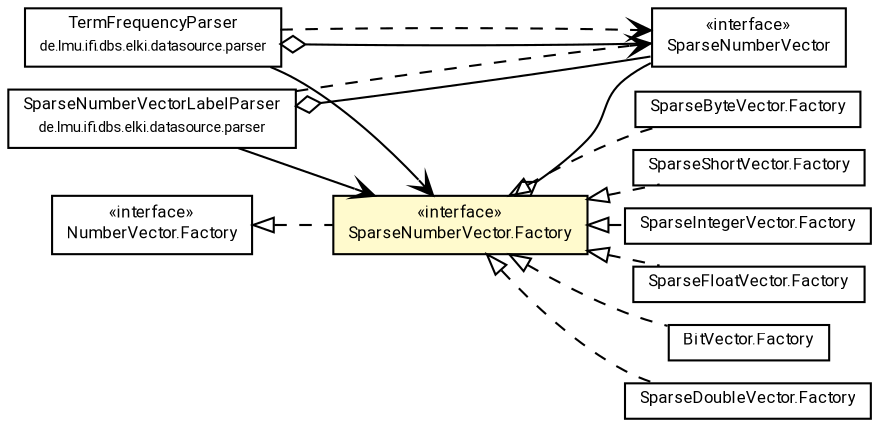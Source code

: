 #!/usr/local/bin/dot
#
# Class diagram 
# Generated by UMLGraph version R5_7_2-60-g0e99a6 (http://www.spinellis.gr/umlgraph/)
#

digraph G {
	graph [fontnames="svg"]
	edge [fontname="Roboto",fontsize=7,labelfontname="Roboto",labelfontsize=7,color="black"];
	node [fontname="Roboto",fontcolor="black",fontsize=8,shape=plaintext,margin=0,width=0,height=0];
	nodesep=0.15;
	ranksep=0.25;
	rankdir=LR;
	// de.lmu.ifi.dbs.elki.data.NumberVector.Factory<V extends de.lmu.ifi.dbs.elki.data.NumberVector>
	c9800157 [label=<<table title="de.lmu.ifi.dbs.elki.data.NumberVector.Factory" border="0" cellborder="1" cellspacing="0" cellpadding="2" href="NumberVector.Factory.html" target="_parent">
		<tr><td><table border="0" cellspacing="0" cellpadding="1">
		<tr><td align="center" balign="center"> &#171;interface&#187; </td></tr>
		<tr><td align="center" balign="center"> <font face="Roboto">NumberVector.Factory</font> </td></tr>
		</table></td></tr>
		</table>>, URL="NumberVector.Factory.html"];
	// de.lmu.ifi.dbs.elki.data.SparseNumberVector
	c9800162 [label=<<table title="de.lmu.ifi.dbs.elki.data.SparseNumberVector" border="0" cellborder="1" cellspacing="0" cellpadding="2" href="SparseNumberVector.html" target="_parent">
		<tr><td><table border="0" cellspacing="0" cellpadding="1">
		<tr><td align="center" balign="center"> &#171;interface&#187; </td></tr>
		<tr><td align="center" balign="center"> <font face="Roboto">SparseNumberVector</font> </td></tr>
		</table></td></tr>
		</table>>, URL="SparseNumberVector.html"];
	// de.lmu.ifi.dbs.elki.data.SparseNumberVector.Factory<V extends de.lmu.ifi.dbs.elki.data.SparseNumberVector>
	c9800163 [label=<<table title="de.lmu.ifi.dbs.elki.data.SparseNumberVector.Factory" border="0" cellborder="1" cellspacing="0" cellpadding="2" bgcolor="lemonChiffon" href="SparseNumberVector.Factory.html" target="_parent">
		<tr><td><table border="0" cellspacing="0" cellpadding="1">
		<tr><td align="center" balign="center"> &#171;interface&#187; </td></tr>
		<tr><td align="center" balign="center"> <font face="Roboto">SparseNumberVector.Factory</font> </td></tr>
		</table></td></tr>
		</table>>, URL="SparseNumberVector.Factory.html"];
	// de.lmu.ifi.dbs.elki.data.SparseByteVector.Factory
	c9800212 [label=<<table title="de.lmu.ifi.dbs.elki.data.SparseByteVector.Factory" border="0" cellborder="1" cellspacing="0" cellpadding="2" href="SparseByteVector.Factory.html" target="_parent">
		<tr><td><table border="0" cellspacing="0" cellpadding="1">
		<tr><td align="center" balign="center"> <font face="Roboto">SparseByteVector.Factory</font> </td></tr>
		</table></td></tr>
		</table>>, URL="SparseByteVector.Factory.html"];
	// de.lmu.ifi.dbs.elki.data.SparseShortVector.Factory
	c9800222 [label=<<table title="de.lmu.ifi.dbs.elki.data.SparseShortVector.Factory" border="0" cellborder="1" cellspacing="0" cellpadding="2" href="SparseShortVector.Factory.html" target="_parent">
		<tr><td><table border="0" cellspacing="0" cellpadding="1">
		<tr><td align="center" balign="center"> <font face="Roboto">SparseShortVector.Factory</font> </td></tr>
		</table></td></tr>
		</table>>, URL="SparseShortVector.Factory.html"];
	// de.lmu.ifi.dbs.elki.data.SparseIntegerVector.Factory
	c9800238 [label=<<table title="de.lmu.ifi.dbs.elki.data.SparseIntegerVector.Factory" border="0" cellborder="1" cellspacing="0" cellpadding="2" href="SparseIntegerVector.Factory.html" target="_parent">
		<tr><td><table border="0" cellspacing="0" cellpadding="1">
		<tr><td align="center" balign="center"> <font face="Roboto">SparseIntegerVector.Factory</font> </td></tr>
		</table></td></tr>
		</table>>, URL="SparseIntegerVector.Factory.html"];
	// de.lmu.ifi.dbs.elki.data.SparseFloatVector.Factory
	c9800242 [label=<<table title="de.lmu.ifi.dbs.elki.data.SparseFloatVector.Factory" border="0" cellborder="1" cellspacing="0" cellpadding="2" href="SparseFloatVector.Factory.html" target="_parent">
		<tr><td><table border="0" cellspacing="0" cellpadding="1">
		<tr><td align="center" balign="center"> <font face="Roboto">SparseFloatVector.Factory</font> </td></tr>
		</table></td></tr>
		</table>>, URL="SparseFloatVector.Factory.html"];
	// de.lmu.ifi.dbs.elki.data.BitVector.Factory
	c9800246 [label=<<table title="de.lmu.ifi.dbs.elki.data.BitVector.Factory" border="0" cellborder="1" cellspacing="0" cellpadding="2" href="BitVector.Factory.html" target="_parent">
		<tr><td><table border="0" cellspacing="0" cellpadding="1">
		<tr><td align="center" balign="center"> <font face="Roboto">BitVector.Factory</font> </td></tr>
		</table></td></tr>
		</table>>, URL="BitVector.Factory.html"];
	// de.lmu.ifi.dbs.elki.data.SparseDoubleVector.Factory
	c9800257 [label=<<table title="de.lmu.ifi.dbs.elki.data.SparseDoubleVector.Factory" border="0" cellborder="1" cellspacing="0" cellpadding="2" href="SparseDoubleVector.Factory.html" target="_parent">
		<tr><td><table border="0" cellspacing="0" cellpadding="1">
		<tr><td align="center" balign="center"> <font face="Roboto">SparseDoubleVector.Factory</font> </td></tr>
		</table></td></tr>
		</table>>, URL="SparseDoubleVector.Factory.html"];
	// de.lmu.ifi.dbs.elki.datasource.parser.SparseNumberVectorLabelParser<V extends de.lmu.ifi.dbs.elki.data.SparseNumberVector>
	c9801763 [label=<<table title="de.lmu.ifi.dbs.elki.datasource.parser.SparseNumberVectorLabelParser" border="0" cellborder="1" cellspacing="0" cellpadding="2" href="../datasource/parser/SparseNumberVectorLabelParser.html" target="_parent">
		<tr><td><table border="0" cellspacing="0" cellpadding="1">
		<tr><td align="center" balign="center"> <font face="Roboto">SparseNumberVectorLabelParser</font> </td></tr>
		<tr><td align="center" balign="center"> <font face="Roboto" point-size="7.0">de.lmu.ifi.dbs.elki.datasource.parser</font> </td></tr>
		</table></td></tr>
		</table>>, URL="../datasource/parser/SparseNumberVectorLabelParser.html"];
	// de.lmu.ifi.dbs.elki.datasource.parser.TermFrequencyParser<V extends de.lmu.ifi.dbs.elki.data.SparseNumberVector>
	c9801767 [label=<<table title="de.lmu.ifi.dbs.elki.datasource.parser.TermFrequencyParser" border="0" cellborder="1" cellspacing="0" cellpadding="2" href="../datasource/parser/TermFrequencyParser.html" target="_parent">
		<tr><td><table border="0" cellspacing="0" cellpadding="1">
		<tr><td align="center" balign="center"> <font face="Roboto">TermFrequencyParser</font> </td></tr>
		<tr><td align="center" balign="center"> <font face="Roboto" point-size="7.0">de.lmu.ifi.dbs.elki.datasource.parser</font> </td></tr>
		</table></td></tr>
		</table>>, URL="../datasource/parser/TermFrequencyParser.html"];
	// de.lmu.ifi.dbs.elki.data.SparseNumberVector.Factory<V extends de.lmu.ifi.dbs.elki.data.SparseNumberVector> implements de.lmu.ifi.dbs.elki.data.NumberVector.Factory<V extends de.lmu.ifi.dbs.elki.data.NumberVector>
	c9800157 -> c9800163 [arrowtail=empty,style=dashed,dir=back,weight=9];
	// de.lmu.ifi.dbs.elki.data.SparseNumberVector.Factory<V extends de.lmu.ifi.dbs.elki.data.SparseNumberVector> has de.lmu.ifi.dbs.elki.data.SparseNumberVector
	c9800163 -> c9800162 [arrowhead=none,arrowtail=ediamond,dir=back,weight=4];
	// de.lmu.ifi.dbs.elki.data.SparseByteVector.Factory implements de.lmu.ifi.dbs.elki.data.SparseNumberVector.Factory<V extends de.lmu.ifi.dbs.elki.data.SparseNumberVector>
	c9800163 -> c9800212 [arrowtail=empty,style=dashed,dir=back,weight=9];
	// de.lmu.ifi.dbs.elki.data.SparseShortVector.Factory implements de.lmu.ifi.dbs.elki.data.SparseNumberVector.Factory<V extends de.lmu.ifi.dbs.elki.data.SparseNumberVector>
	c9800163 -> c9800222 [arrowtail=empty,style=dashed,dir=back,weight=9];
	// de.lmu.ifi.dbs.elki.data.SparseIntegerVector.Factory implements de.lmu.ifi.dbs.elki.data.SparseNumberVector.Factory<V extends de.lmu.ifi.dbs.elki.data.SparseNumberVector>
	c9800163 -> c9800238 [arrowtail=empty,style=dashed,dir=back,weight=9];
	// de.lmu.ifi.dbs.elki.data.SparseFloatVector.Factory implements de.lmu.ifi.dbs.elki.data.SparseNumberVector.Factory<V extends de.lmu.ifi.dbs.elki.data.SparseNumberVector>
	c9800163 -> c9800242 [arrowtail=empty,style=dashed,dir=back,weight=9];
	// de.lmu.ifi.dbs.elki.data.BitVector.Factory implements de.lmu.ifi.dbs.elki.data.SparseNumberVector.Factory<V extends de.lmu.ifi.dbs.elki.data.SparseNumberVector>
	c9800163 -> c9800246 [arrowtail=empty,style=dashed,dir=back,weight=9];
	// de.lmu.ifi.dbs.elki.data.SparseDoubleVector.Factory implements de.lmu.ifi.dbs.elki.data.SparseNumberVector.Factory<V extends de.lmu.ifi.dbs.elki.data.SparseNumberVector>
	c9800163 -> c9800257 [arrowtail=empty,style=dashed,dir=back,weight=9];
	// de.lmu.ifi.dbs.elki.datasource.parser.SparseNumberVectorLabelParser<V extends de.lmu.ifi.dbs.elki.data.SparseNumberVector> has de.lmu.ifi.dbs.elki.data.SparseNumberVector
	c9801763 -> c9800162 [arrowhead=none,arrowtail=ediamond,dir=back,weight=4];
	// de.lmu.ifi.dbs.elki.datasource.parser.TermFrequencyParser<V extends de.lmu.ifi.dbs.elki.data.SparseNumberVector> has de.lmu.ifi.dbs.elki.data.SparseNumberVector
	c9801767 -> c9800162 [arrowhead=none,arrowtail=ediamond,dir=back,weight=4];
	// de.lmu.ifi.dbs.elki.datasource.parser.SparseNumberVectorLabelParser<V extends de.lmu.ifi.dbs.elki.data.SparseNumberVector> navassoc de.lmu.ifi.dbs.elki.data.SparseNumberVector.Factory<V extends de.lmu.ifi.dbs.elki.data.SparseNumberVector>
	c9801763 -> c9800163 [arrowhead=open,weight=1];
	// de.lmu.ifi.dbs.elki.datasource.parser.TermFrequencyParser<V extends de.lmu.ifi.dbs.elki.data.SparseNumberVector> navassoc de.lmu.ifi.dbs.elki.data.SparseNumberVector.Factory<V extends de.lmu.ifi.dbs.elki.data.SparseNumberVector>
	c9801767 -> c9800163 [arrowhead=open,weight=1];
	// de.lmu.ifi.dbs.elki.datasource.parser.SparseNumberVectorLabelParser<V extends de.lmu.ifi.dbs.elki.data.SparseNumberVector> depend de.lmu.ifi.dbs.elki.data.SparseNumberVector
	c9801763 -> c9800162 [arrowhead=open,style=dashed,weight=0];
	// de.lmu.ifi.dbs.elki.datasource.parser.TermFrequencyParser<V extends de.lmu.ifi.dbs.elki.data.SparseNumberVector> depend de.lmu.ifi.dbs.elki.data.SparseNumberVector
	c9801767 -> c9800162 [arrowhead=open,style=dashed,weight=0];
}

